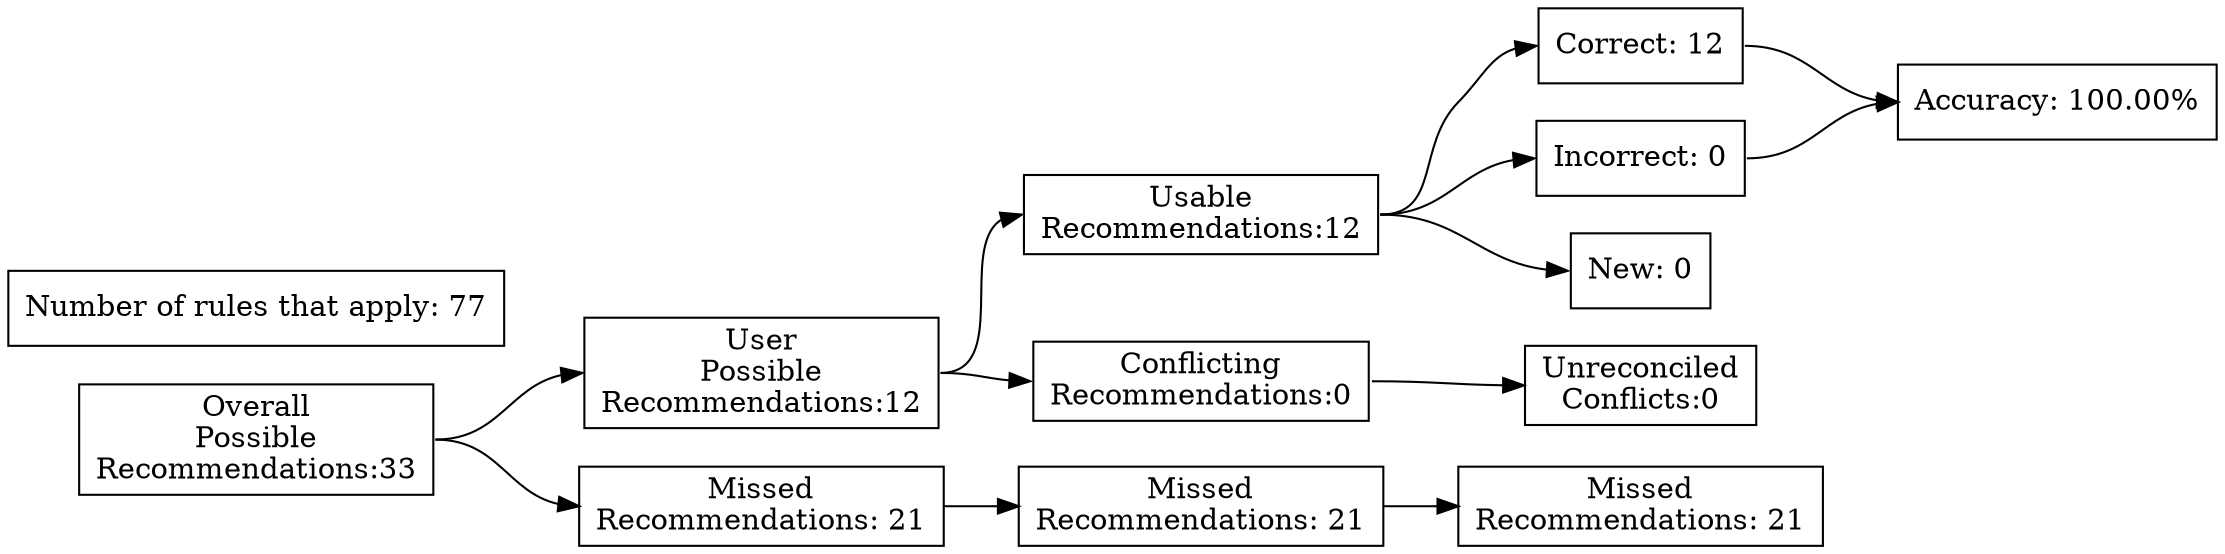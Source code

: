 digraph {
	graph [rankdir=LR]
	node [pos=r shape=box]
	edge [headport=w tailport=e]
		A [label="Overall
Possible
Recommendations:33"]
		B [label="User
Possible
Recommendations:12"]
		C [label="Missed
Recommendations: 21"]
		D [label="Usable
Recommendations:12"]
		E [label="Conflicting
Recommendations:0"]
		J [label="Missed
Recommendations: 21"]
		M [label="Unreconciled
Conflicts:0"]
		F [label="Correct: 12"]
		G [label="Incorrect: 0"]
		H [label="New: 0"]
		K [label="Missed
Recommendations: 21"]
		I [label="Accuracy: 100.00%"]
		l [label="Number of rules that apply: 77"]
			A -> B
			A -> C
			B -> D
			B -> E
			D -> F
			D -> G
			D -> H
			F -> I
			G -> I
			C -> J
			J -> K
			E -> M
}
